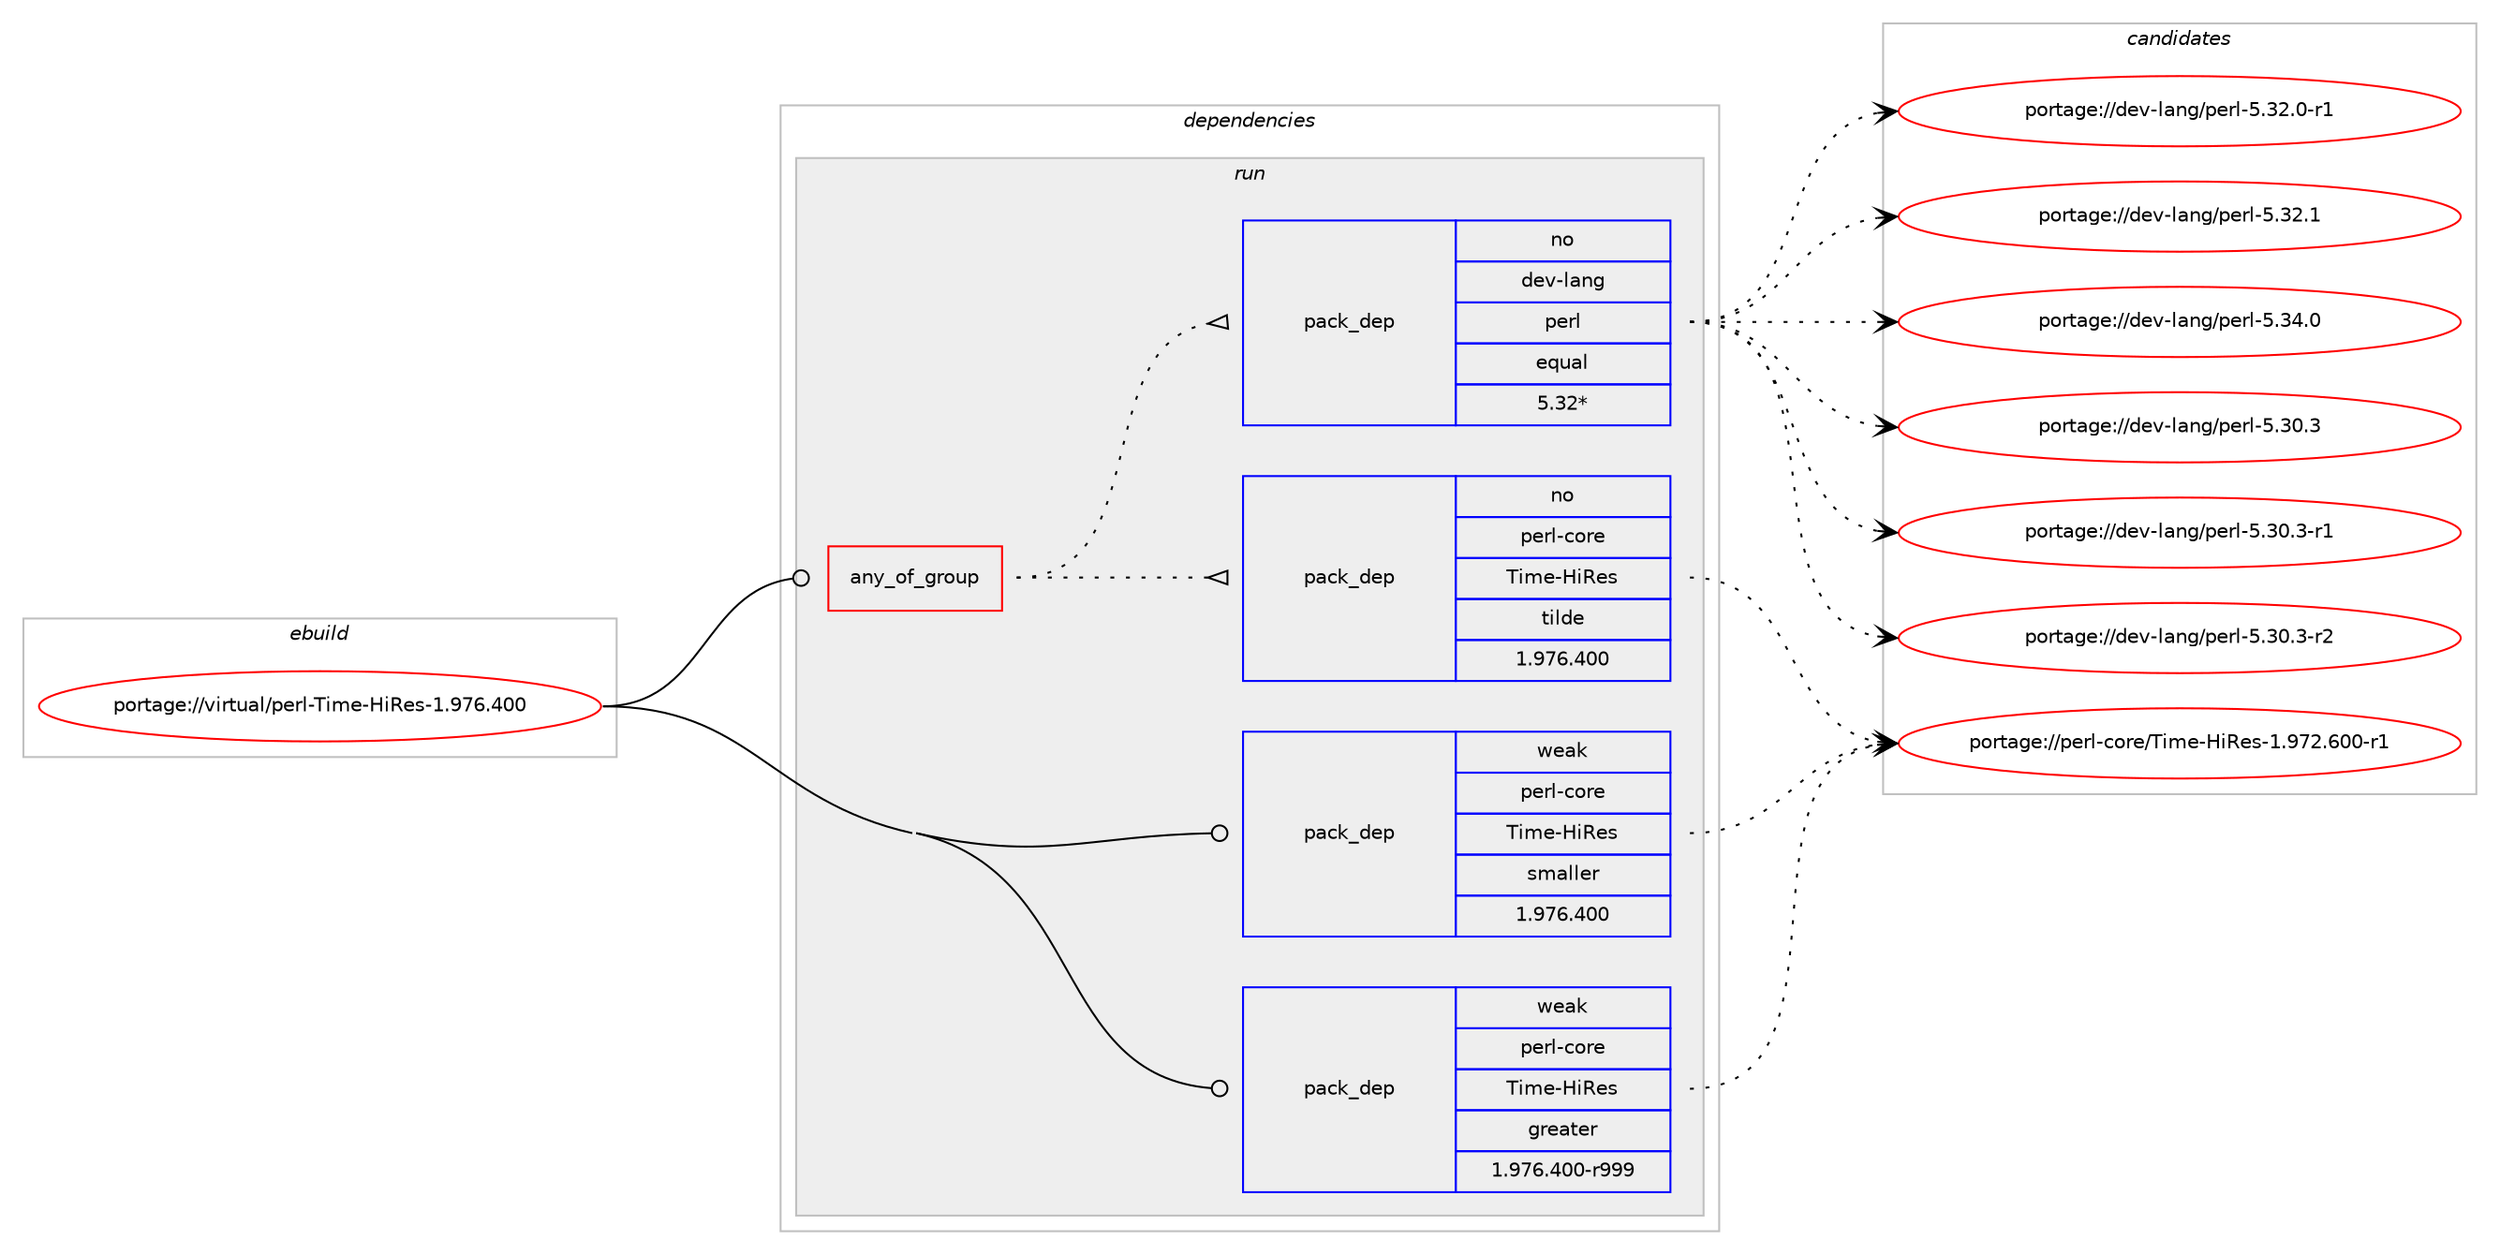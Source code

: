 digraph prolog {

# *************
# Graph options
# *************

newrank=true;
concentrate=true;
compound=true;
graph [rankdir=LR,fontname=Helvetica,fontsize=10,ranksep=1.5];#, ranksep=2.5, nodesep=0.2];
edge  [arrowhead=vee];
node  [fontname=Helvetica,fontsize=10];

# **********
# The ebuild
# **********

subgraph cluster_leftcol {
color=gray;
label=<<i>ebuild</i>>;
id [label="portage://virtual/perl-Time-HiRes-1.976.400", color=red, width=4, href="../virtual/perl-Time-HiRes-1.976.400.svg"];
}

# ****************
# The dependencies
# ****************

subgraph cluster_midcol {
color=gray;
label=<<i>dependencies</i>>;
subgraph cluster_compile {
fillcolor="#eeeeee";
style=filled;
label=<<i>compile</i>>;
}
subgraph cluster_compileandrun {
fillcolor="#eeeeee";
style=filled;
label=<<i>compile and run</i>>;
}
subgraph cluster_run {
fillcolor="#eeeeee";
style=filled;
label=<<i>run</i>>;
subgraph any50 {
dependency732 [label=<<TABLE BORDER="0" CELLBORDER="1" CELLSPACING="0" CELLPADDING="4"><TR><TD CELLPADDING="10">any_of_group</TD></TR></TABLE>>, shape=none, color=red];subgraph pack393 {
dependency733 [label=<<TABLE BORDER="0" CELLBORDER="1" CELLSPACING="0" CELLPADDING="4" WIDTH="220"><TR><TD ROWSPAN="6" CELLPADDING="30">pack_dep</TD></TR><TR><TD WIDTH="110">no</TD></TR><TR><TD>dev-lang</TD></TR><TR><TD>perl</TD></TR><TR><TD>equal</TD></TR><TR><TD>5.32*</TD></TR></TABLE>>, shape=none, color=blue];
}
dependency732:e -> dependency733:w [weight=20,style="dotted",arrowhead="oinv"];
subgraph pack394 {
dependency734 [label=<<TABLE BORDER="0" CELLBORDER="1" CELLSPACING="0" CELLPADDING="4" WIDTH="220"><TR><TD ROWSPAN="6" CELLPADDING="30">pack_dep</TD></TR><TR><TD WIDTH="110">no</TD></TR><TR><TD>perl-core</TD></TR><TR><TD>Time-HiRes</TD></TR><TR><TD>tilde</TD></TR><TR><TD>1.976.400</TD></TR></TABLE>>, shape=none, color=blue];
}
dependency732:e -> dependency734:w [weight=20,style="dotted",arrowhead="oinv"];
}
id:e -> dependency732:w [weight=20,style="solid",arrowhead="odot"];
# *** BEGIN UNKNOWN DEPENDENCY TYPE (TODO) ***
# id -> package_dependency(portage://virtual/perl-Time-HiRes-1.976.400,run,no,dev-lang,perl,none,[,,],any_same_slot,[])
# *** END UNKNOWN DEPENDENCY TYPE (TODO) ***

subgraph pack395 {
dependency735 [label=<<TABLE BORDER="0" CELLBORDER="1" CELLSPACING="0" CELLPADDING="4" WIDTH="220"><TR><TD ROWSPAN="6" CELLPADDING="30">pack_dep</TD></TR><TR><TD WIDTH="110">weak</TD></TR><TR><TD>perl-core</TD></TR><TR><TD>Time-HiRes</TD></TR><TR><TD>greater</TD></TR><TR><TD>1.976.400-r999</TD></TR></TABLE>>, shape=none, color=blue];
}
id:e -> dependency735:w [weight=20,style="solid",arrowhead="odot"];
subgraph pack396 {
dependency736 [label=<<TABLE BORDER="0" CELLBORDER="1" CELLSPACING="0" CELLPADDING="4" WIDTH="220"><TR><TD ROWSPAN="6" CELLPADDING="30">pack_dep</TD></TR><TR><TD WIDTH="110">weak</TD></TR><TR><TD>perl-core</TD></TR><TR><TD>Time-HiRes</TD></TR><TR><TD>smaller</TD></TR><TR><TD>1.976.400</TD></TR></TABLE>>, shape=none, color=blue];
}
id:e -> dependency736:w [weight=20,style="solid",arrowhead="odot"];
}
}

# **************
# The candidates
# **************

subgraph cluster_choices {
rank=same;
color=gray;
label=<<i>candidates</i>>;

subgraph choice393 {
color=black;
nodesep=1;
choice10010111845108971101034711210111410845534651484651 [label="portage://dev-lang/perl-5.30.3", color=red, width=4,href="../dev-lang/perl-5.30.3.svg"];
choice100101118451089711010347112101114108455346514846514511449 [label="portage://dev-lang/perl-5.30.3-r1", color=red, width=4,href="../dev-lang/perl-5.30.3-r1.svg"];
choice100101118451089711010347112101114108455346514846514511450 [label="portage://dev-lang/perl-5.30.3-r2", color=red, width=4,href="../dev-lang/perl-5.30.3-r2.svg"];
choice100101118451089711010347112101114108455346515046484511449 [label="portage://dev-lang/perl-5.32.0-r1", color=red, width=4,href="../dev-lang/perl-5.32.0-r1.svg"];
choice10010111845108971101034711210111410845534651504649 [label="portage://dev-lang/perl-5.32.1", color=red, width=4,href="../dev-lang/perl-5.32.1.svg"];
choice10010111845108971101034711210111410845534651524648 [label="portage://dev-lang/perl-5.34.0", color=red, width=4,href="../dev-lang/perl-5.34.0.svg"];
dependency733:e -> choice10010111845108971101034711210111410845534651484651:w [style=dotted,weight="100"];
dependency733:e -> choice100101118451089711010347112101114108455346514846514511449:w [style=dotted,weight="100"];
dependency733:e -> choice100101118451089711010347112101114108455346514846514511450:w [style=dotted,weight="100"];
dependency733:e -> choice100101118451089711010347112101114108455346515046484511449:w [style=dotted,weight="100"];
dependency733:e -> choice10010111845108971101034711210111410845534651504649:w [style=dotted,weight="100"];
dependency733:e -> choice10010111845108971101034711210111410845534651524648:w [style=dotted,weight="100"];
}
subgraph choice394 {
color=black;
nodesep=1;
choice11210111410845991111141014784105109101457210582101115454946575550465448484511449 [label="portage://perl-core/Time-HiRes-1.972.600-r1", color=red, width=4,href="../perl-core/Time-HiRes-1.972.600-r1.svg"];
dependency734:e -> choice11210111410845991111141014784105109101457210582101115454946575550465448484511449:w [style=dotted,weight="100"];
}
subgraph choice395 {
color=black;
nodesep=1;
choice11210111410845991111141014784105109101457210582101115454946575550465448484511449 [label="portage://perl-core/Time-HiRes-1.972.600-r1", color=red, width=4,href="../perl-core/Time-HiRes-1.972.600-r1.svg"];
dependency735:e -> choice11210111410845991111141014784105109101457210582101115454946575550465448484511449:w [style=dotted,weight="100"];
}
subgraph choice396 {
color=black;
nodesep=1;
choice11210111410845991111141014784105109101457210582101115454946575550465448484511449 [label="portage://perl-core/Time-HiRes-1.972.600-r1", color=red, width=4,href="../perl-core/Time-HiRes-1.972.600-r1.svg"];
dependency736:e -> choice11210111410845991111141014784105109101457210582101115454946575550465448484511449:w [style=dotted,weight="100"];
}
}

}
